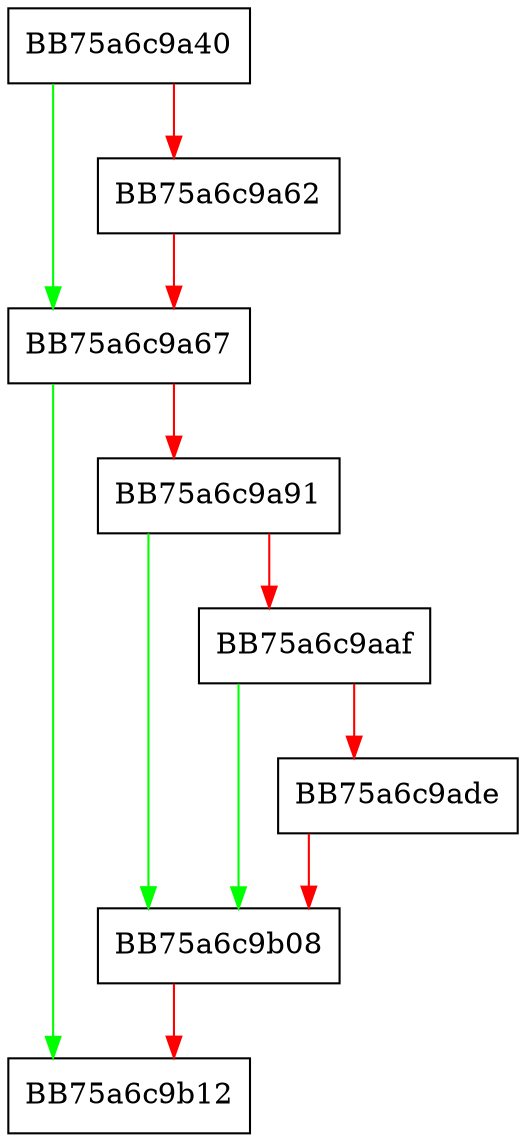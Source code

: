 digraph FindFirstFileW {
  node [shape="box"];
  graph [splines=ortho];
  BB75a6c9a40 -> BB75a6c9a67 [color="green"];
  BB75a6c9a40 -> BB75a6c9a62 [color="red"];
  BB75a6c9a62 -> BB75a6c9a67 [color="red"];
  BB75a6c9a67 -> BB75a6c9b12 [color="green"];
  BB75a6c9a67 -> BB75a6c9a91 [color="red"];
  BB75a6c9a91 -> BB75a6c9b08 [color="green"];
  BB75a6c9a91 -> BB75a6c9aaf [color="red"];
  BB75a6c9aaf -> BB75a6c9b08 [color="green"];
  BB75a6c9aaf -> BB75a6c9ade [color="red"];
  BB75a6c9ade -> BB75a6c9b08 [color="red"];
  BB75a6c9b08 -> BB75a6c9b12 [color="red"];
}